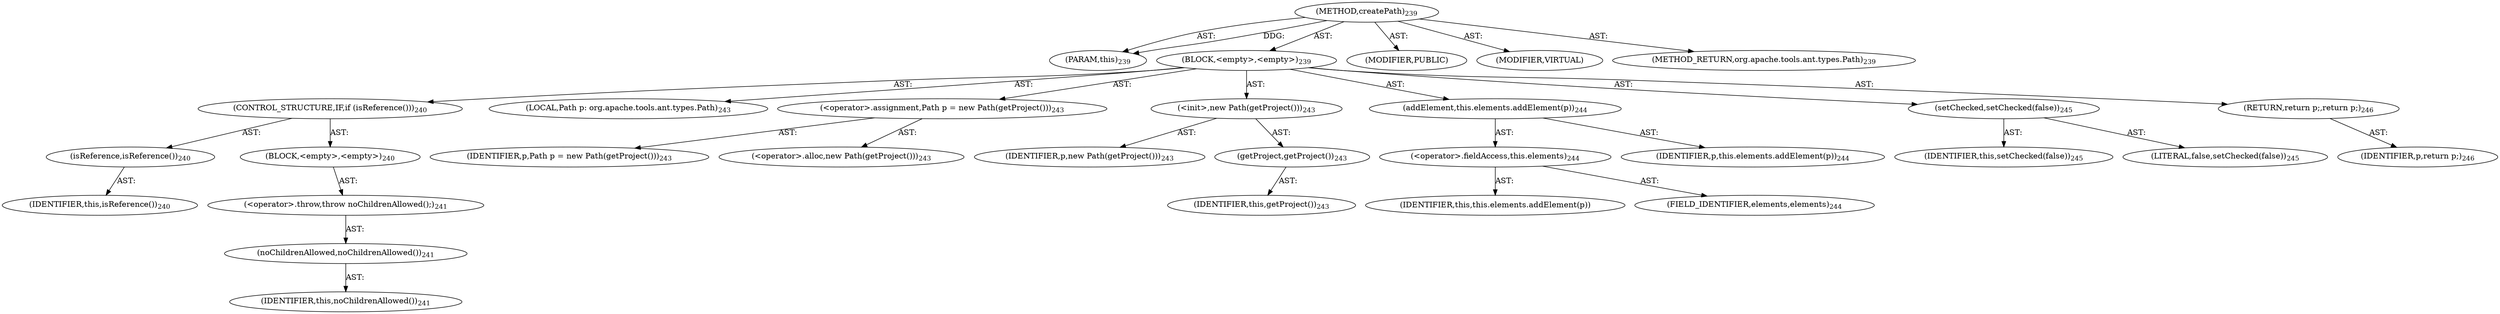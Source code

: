digraph "createPath" {  
"111669149710" [label = <(METHOD,createPath)<SUB>239</SUB>> ]
"115964117003" [label = <(PARAM,this)<SUB>239</SUB>> ]
"25769803798" [label = <(BLOCK,&lt;empty&gt;,&lt;empty&gt;)<SUB>239</SUB>> ]
"47244640264" [label = <(CONTROL_STRUCTURE,IF,if (isReference()))<SUB>240</SUB>> ]
"30064771143" [label = <(isReference,isReference())<SUB>240</SUB>> ]
"68719476760" [label = <(IDENTIFIER,this,isReference())<SUB>240</SUB>> ]
"25769803799" [label = <(BLOCK,&lt;empty&gt;,&lt;empty&gt;)<SUB>240</SUB>> ]
"30064771144" [label = <(&lt;operator&gt;.throw,throw noChildrenAllowed();)<SUB>241</SUB>> ]
"30064771145" [label = <(noChildrenAllowed,noChildrenAllowed())<SUB>241</SUB>> ]
"68719476761" [label = <(IDENTIFIER,this,noChildrenAllowed())<SUB>241</SUB>> ]
"94489280513" [label = <(LOCAL,Path p: org.apache.tools.ant.types.Path)<SUB>243</SUB>> ]
"30064771146" [label = <(&lt;operator&gt;.assignment,Path p = new Path(getProject()))<SUB>243</SUB>> ]
"68719476841" [label = <(IDENTIFIER,p,Path p = new Path(getProject()))<SUB>243</SUB>> ]
"30064771147" [label = <(&lt;operator&gt;.alloc,new Path(getProject()))<SUB>243</SUB>> ]
"30064771148" [label = <(&lt;init&gt;,new Path(getProject()))<SUB>243</SUB>> ]
"68719476842" [label = <(IDENTIFIER,p,new Path(getProject()))<SUB>243</SUB>> ]
"30064771149" [label = <(getProject,getProject())<SUB>243</SUB>> ]
"68719476762" [label = <(IDENTIFIER,this,getProject())<SUB>243</SUB>> ]
"30064771150" [label = <(addElement,this.elements.addElement(p))<SUB>244</SUB>> ]
"30064771151" [label = <(&lt;operator&gt;.fieldAccess,this.elements)<SUB>244</SUB>> ]
"68719476843" [label = <(IDENTIFIER,this,this.elements.addElement(p))> ]
"55834574861" [label = <(FIELD_IDENTIFIER,elements,elements)<SUB>244</SUB>> ]
"68719476844" [label = <(IDENTIFIER,p,this.elements.addElement(p))<SUB>244</SUB>> ]
"30064771152" [label = <(setChecked,setChecked(false))<SUB>245</SUB>> ]
"68719476763" [label = <(IDENTIFIER,this,setChecked(false))<SUB>245</SUB>> ]
"90194313220" [label = <(LITERAL,false,setChecked(false))<SUB>245</SUB>> ]
"146028888066" [label = <(RETURN,return p;,return p;)<SUB>246</SUB>> ]
"68719476845" [label = <(IDENTIFIER,p,return p;)<SUB>246</SUB>> ]
"133143986209" [label = <(MODIFIER,PUBLIC)> ]
"133143986210" [label = <(MODIFIER,VIRTUAL)> ]
"128849018894" [label = <(METHOD_RETURN,org.apache.tools.ant.types.Path)<SUB>239</SUB>> ]
  "111669149710" -> "115964117003"  [ label = "AST: "] 
  "111669149710" -> "25769803798"  [ label = "AST: "] 
  "111669149710" -> "133143986209"  [ label = "AST: "] 
  "111669149710" -> "133143986210"  [ label = "AST: "] 
  "111669149710" -> "128849018894"  [ label = "AST: "] 
  "25769803798" -> "47244640264"  [ label = "AST: "] 
  "25769803798" -> "94489280513"  [ label = "AST: "] 
  "25769803798" -> "30064771146"  [ label = "AST: "] 
  "25769803798" -> "30064771148"  [ label = "AST: "] 
  "25769803798" -> "30064771150"  [ label = "AST: "] 
  "25769803798" -> "30064771152"  [ label = "AST: "] 
  "25769803798" -> "146028888066"  [ label = "AST: "] 
  "47244640264" -> "30064771143"  [ label = "AST: "] 
  "47244640264" -> "25769803799"  [ label = "AST: "] 
  "30064771143" -> "68719476760"  [ label = "AST: "] 
  "25769803799" -> "30064771144"  [ label = "AST: "] 
  "30064771144" -> "30064771145"  [ label = "AST: "] 
  "30064771145" -> "68719476761"  [ label = "AST: "] 
  "30064771146" -> "68719476841"  [ label = "AST: "] 
  "30064771146" -> "30064771147"  [ label = "AST: "] 
  "30064771148" -> "68719476842"  [ label = "AST: "] 
  "30064771148" -> "30064771149"  [ label = "AST: "] 
  "30064771149" -> "68719476762"  [ label = "AST: "] 
  "30064771150" -> "30064771151"  [ label = "AST: "] 
  "30064771150" -> "68719476844"  [ label = "AST: "] 
  "30064771151" -> "68719476843"  [ label = "AST: "] 
  "30064771151" -> "55834574861"  [ label = "AST: "] 
  "30064771152" -> "68719476763"  [ label = "AST: "] 
  "30064771152" -> "90194313220"  [ label = "AST: "] 
  "146028888066" -> "68719476845"  [ label = "AST: "] 
  "111669149710" -> "115964117003"  [ label = "DDG: "] 
}
